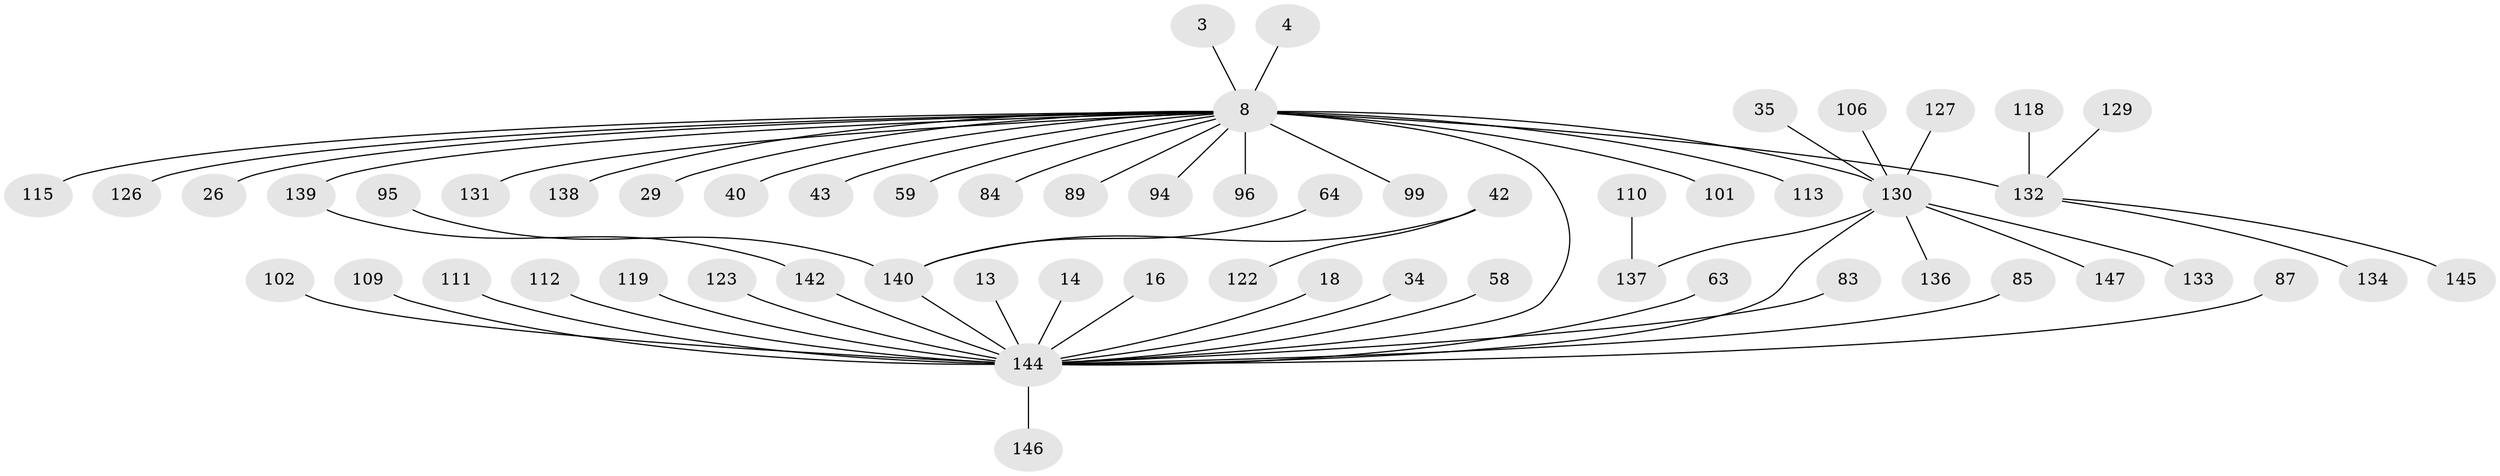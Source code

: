 // original degree distribution, {29: 0.006802721088435374, 2: 0.1836734693877551, 1: 0.5578231292517006, 22: 0.006802721088435374, 6: 0.006802721088435374, 4: 0.06802721088435375, 11: 0.006802721088435374, 8: 0.013605442176870748, 5: 0.02040816326530612, 3: 0.1292517006802721}
// Generated by graph-tools (version 1.1) at 2025/50/03/04/25 21:50:15]
// undirected, 58 vertices, 59 edges
graph export_dot {
graph [start="1"]
  node [color=gray90,style=filled];
  3 [super="+2"];
  4;
  8 [super="+1"];
  13;
  14;
  16;
  18;
  26;
  29;
  34;
  35;
  40;
  42;
  43;
  58;
  59;
  63;
  64;
  83;
  84;
  85;
  87;
  89;
  94;
  95;
  96;
  99 [super="+32+57"];
  101;
  102;
  106;
  109;
  110;
  111 [super="+100"];
  112;
  113 [super="+41+75+76+78"];
  115;
  118;
  119 [super="+36"];
  122;
  123 [super="+7"];
  126 [super="+68"];
  127 [super="+52"];
  129 [super="+71+91"];
  130 [super="+97+120+128"];
  131;
  132 [super="+38+103+10+93+15+45+49+54+60+80+88+107+114"];
  133 [super="+77"];
  134;
  136;
  137 [super="+70"];
  138 [super="+121"];
  139 [super="+17+30+44+65+105+135"];
  140 [super="+117+90"];
  142 [super="+141"];
  144 [super="+143+92"];
  145;
  146 [super="+116"];
  147;
  3 -- 8;
  4 -- 8;
  8 -- 131;
  8 -- 132 [weight=3];
  8 -- 139 [weight=2];
  8 -- 84;
  8 -- 89;
  8 -- 26;
  8 -- 29;
  8 -- 94;
  8 -- 96;
  8 -- 99;
  8 -- 101;
  8 -- 40;
  8 -- 43;
  8 -- 113;
  8 -- 115;
  8 -- 59;
  8 -- 126;
  8 -- 130 [weight=5];
  8 -- 138;
  8 -- 144 [weight=3];
  13 -- 144;
  14 -- 144;
  16 -- 144;
  18 -- 144;
  34 -- 144;
  35 -- 130;
  42 -- 122;
  42 -- 140 [weight=2];
  58 -- 144;
  63 -- 144;
  64 -- 140;
  83 -- 144;
  85 -- 144;
  87 -- 144;
  95 -- 140;
  102 -- 144 [weight=2];
  106 -- 130;
  109 -- 144;
  110 -- 137;
  111 -- 144;
  112 -- 144;
  118 -- 132;
  119 -- 144 [weight=3];
  123 -- 144;
  127 -- 130;
  129 -- 132;
  130 -- 147;
  130 -- 133;
  130 -- 136;
  130 -- 144 [weight=2];
  130 -- 137 [weight=2];
  132 -- 134;
  132 -- 145;
  139 -- 142;
  140 -- 144 [weight=3];
  142 -- 144;
  144 -- 146;
}
